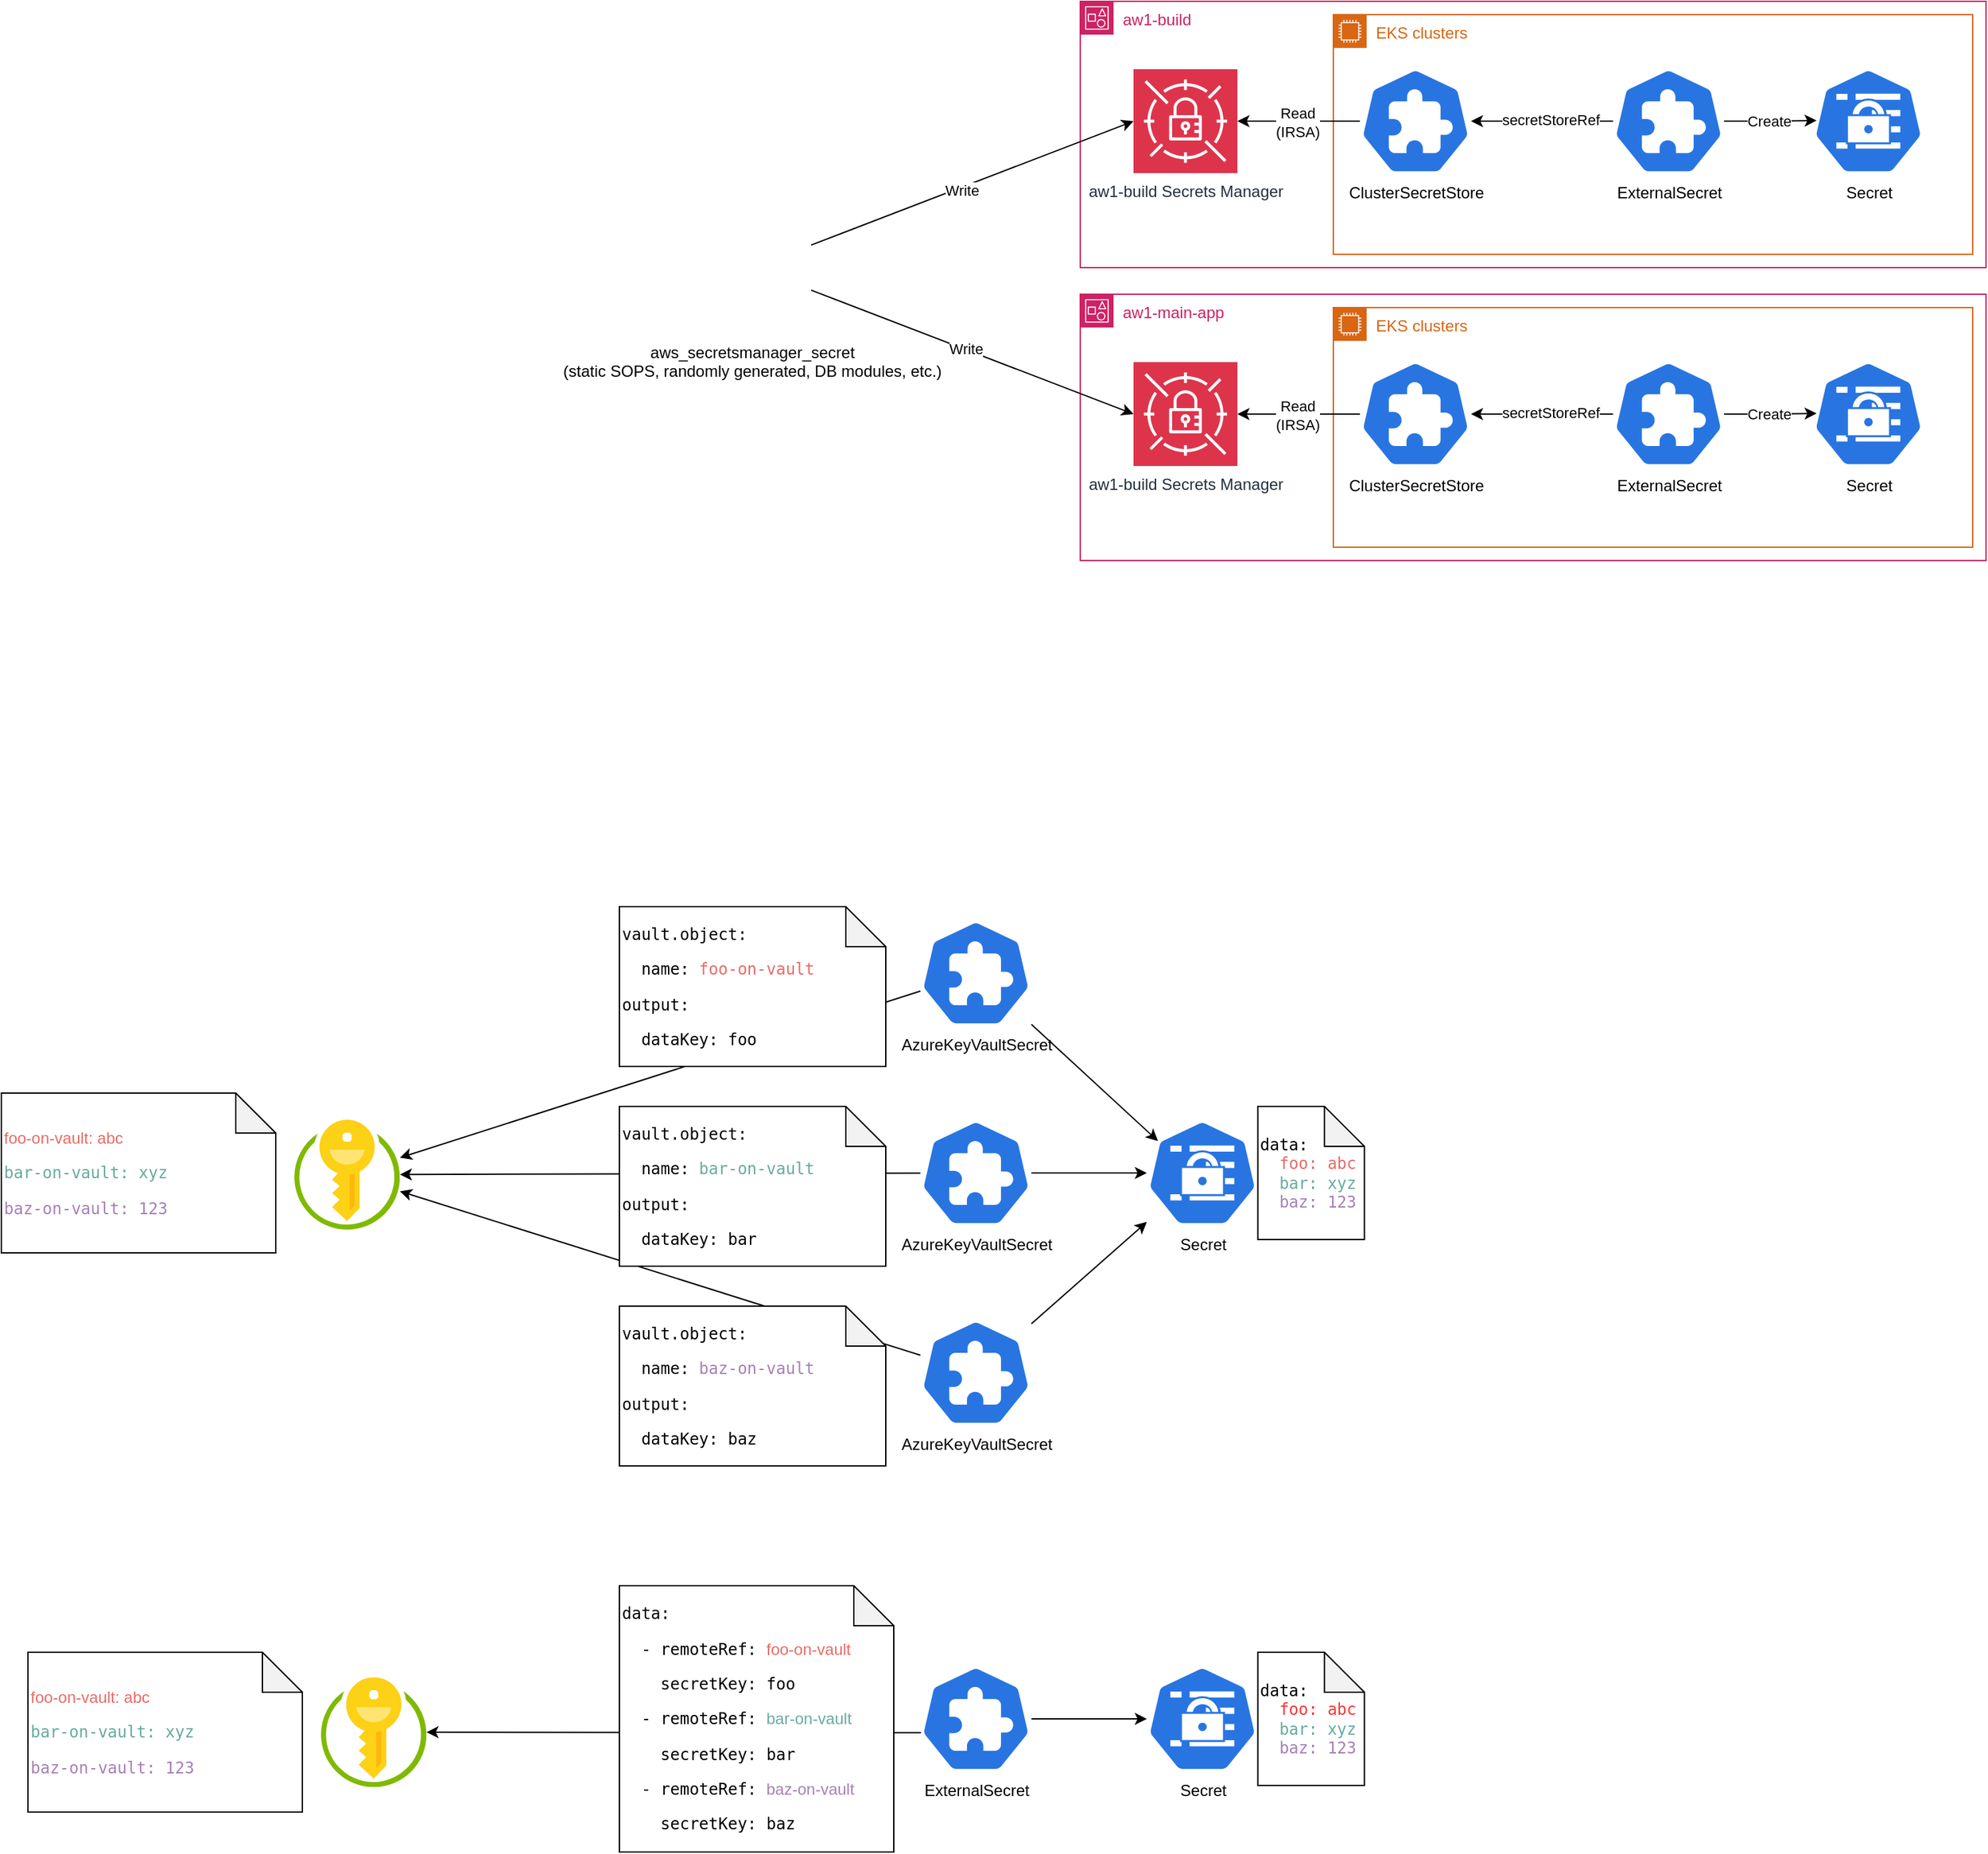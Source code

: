<mxfile version="27.1.6">
  <diagram name="Page-1" id="AttyKVSFYQryVe4-kl-1">
    <mxGraphModel dx="2646" dy="1192" grid="1" gridSize="10" guides="0" tooltips="1" connect="1" arrows="1" fold="1" page="1" pageScale="1" pageWidth="850" pageHeight="1100" math="0" shadow="0">
      <root>
        <mxCell id="0" />
        <mxCell id="1" parent="0" />
        <mxCell id="ozj7rmMxrdjxO9l_UFkY-2" value="aw1-build" style="points=[[0,0],[0.25,0],[0.5,0],[0.75,0],[1,0],[1,0.25],[1,0.5],[1,0.75],[1,1],[0.75,1],[0.5,1],[0.25,1],[0,1],[0,0.75],[0,0.5],[0,0.25]];outlineConnect=0;gradientColor=none;html=1;whiteSpace=wrap;fontSize=12;fontStyle=0;container=1;pointerEvents=0;collapsible=0;recursiveResize=0;shape=mxgraph.aws4.group;grIcon=mxgraph.aws4.group_account;strokeColor=#CD2264;fillColor=none;verticalAlign=top;align=left;spacingLeft=30;fontColor=#CD2264;dashed=0;" vertex="1" parent="1">
          <mxGeometry x="130" y="230" width="680" height="200" as="geometry" />
        </mxCell>
        <mxCell id="ozj7rmMxrdjxO9l_UFkY-1" value="aw1-build Secrets Manager" style="sketch=0;points=[[0,0,0],[0.25,0,0],[0.5,0,0],[0.75,0,0],[1,0,0],[0,1,0],[0.25,1,0],[0.5,1,0],[0.75,1,0],[1,1,0],[0,0.25,0],[0,0.5,0],[0,0.75,0],[1,0.25,0],[1,0.5,0],[1,0.75,0]];outlineConnect=0;fontColor=#232F3E;fillColor=#DD344C;strokeColor=#ffffff;dashed=0;verticalLabelPosition=bottom;verticalAlign=top;align=center;html=1;fontSize=12;fontStyle=0;aspect=fixed;shape=mxgraph.aws4.resourceIcon;resIcon=mxgraph.aws4.secrets_manager;" vertex="1" parent="ozj7rmMxrdjxO9l_UFkY-2">
          <mxGeometry x="40" y="51" width="78" height="78" as="geometry" />
        </mxCell>
        <mxCell id="ozj7rmMxrdjxO9l_UFkY-12" value="EKS clusters" style="points=[[0,0],[0.25,0],[0.5,0],[0.75,0],[1,0],[1,0.25],[1,0.5],[1,0.75],[1,1],[0.75,1],[0.5,1],[0.25,1],[0,1],[0,0.75],[0,0.5],[0,0.25]];outlineConnect=0;gradientColor=none;html=1;whiteSpace=wrap;fontSize=12;fontStyle=0;container=1;pointerEvents=0;collapsible=0;recursiveResize=0;shape=mxgraph.aws4.group;grIcon=mxgraph.aws4.group_ec2_instance_contents;strokeColor=#D86613;fillColor=none;verticalAlign=top;align=left;spacingLeft=30;fontColor=#D86613;dashed=0;" vertex="1" parent="ozj7rmMxrdjxO9l_UFkY-2">
          <mxGeometry x="190" y="10" width="480" height="180" as="geometry" />
        </mxCell>
        <mxCell id="ozj7rmMxrdjxO9l_UFkY-8" value="ExternalSecret" style="aspect=fixed;sketch=0;html=1;dashed=0;whitespace=wrap;verticalLabelPosition=bottom;verticalAlign=top;fillColor=#2875E2;strokeColor=#ffffff;points=[[0.005,0.63,0],[0.1,0.2,0],[0.9,0.2,0],[0.5,0,0],[0.995,0.63,0],[0.72,0.99,0],[0.5,1,0],[0.28,0.99,0]];shape=mxgraph.kubernetes.icon2;prIcon=crd" vertex="1" parent="ozj7rmMxrdjxO9l_UFkY-12">
          <mxGeometry x="210" y="40" width="83.33" height="80" as="geometry" />
        </mxCell>
        <mxCell id="ozj7rmMxrdjxO9l_UFkY-6" value="Secret" style="aspect=fixed;sketch=0;html=1;dashed=0;whitespace=wrap;verticalLabelPosition=bottom;verticalAlign=top;fillColor=#2875E2;strokeColor=#ffffff;points=[[0.005,0.63,0],[0.1,0.2,0],[0.9,0.2,0],[0.5,0,0],[0.995,0.63,0],[0.72,0.99,0],[0.5,1,0],[0.28,0.99,0]];shape=mxgraph.kubernetes.icon2;prIcon=secret" vertex="1" parent="ozj7rmMxrdjxO9l_UFkY-12">
          <mxGeometry x="360" y="40" width="83.33" height="80" as="geometry" />
        </mxCell>
        <mxCell id="ozj7rmMxrdjxO9l_UFkY-25" style="edgeStyle=orthogonalEdgeStyle;rounded=0;orthogonalLoop=1;jettySize=auto;html=1;entryX=0.034;entryY=0.494;entryDx=0;entryDy=0;entryPerimeter=0;" edge="1" parent="ozj7rmMxrdjxO9l_UFkY-12" source="ozj7rmMxrdjxO9l_UFkY-8" target="ozj7rmMxrdjxO9l_UFkY-6">
          <mxGeometry relative="1" as="geometry" />
        </mxCell>
        <mxCell id="ozj7rmMxrdjxO9l_UFkY-26" value="Create" style="edgeLabel;html=1;align=center;verticalAlign=middle;resizable=0;points=[];" vertex="1" connectable="0" parent="ozj7rmMxrdjxO9l_UFkY-25">
          <mxGeometry x="-0.329" y="-1" relative="1" as="geometry">
            <mxPoint x="10" y="-1" as="offset" />
          </mxGeometry>
        </mxCell>
        <mxCell id="ozj7rmMxrdjxO9l_UFkY-7" value="ClusterSecretStore" style="aspect=fixed;sketch=0;html=1;dashed=0;whitespace=wrap;verticalLabelPosition=bottom;verticalAlign=top;fillColor=#2875E2;strokeColor=#ffffff;points=[[0.005,0.63,0],[0.1,0.2,0],[0.9,0.2,0],[0.5,0,0],[0.995,0.63,0],[0.72,0.99,0],[0.5,1,0],[0.28,0.99,0]];shape=mxgraph.kubernetes.icon2;prIcon=crd" vertex="1" parent="ozj7rmMxrdjxO9l_UFkY-2">
          <mxGeometry x="210" y="50" width="83.34" height="80" as="geometry" />
        </mxCell>
        <mxCell id="ozj7rmMxrdjxO9l_UFkY-16" style="edgeStyle=orthogonalEdgeStyle;rounded=0;orthogonalLoop=1;jettySize=auto;html=1;" edge="1" parent="ozj7rmMxrdjxO9l_UFkY-2" source="ozj7rmMxrdjxO9l_UFkY-8" target="ozj7rmMxrdjxO9l_UFkY-7">
          <mxGeometry relative="1" as="geometry" />
        </mxCell>
        <mxCell id="ozj7rmMxrdjxO9l_UFkY-18" value="secretStoreRef" style="edgeLabel;html=1;align=center;verticalAlign=middle;resizable=0;points=[];" vertex="1" connectable="0" parent="ozj7rmMxrdjxO9l_UFkY-16">
          <mxGeometry x="-0.121" y="-1" relative="1" as="geometry">
            <mxPoint as="offset" />
          </mxGeometry>
        </mxCell>
        <mxCell id="ozj7rmMxrdjxO9l_UFkY-27" style="edgeStyle=orthogonalEdgeStyle;rounded=0;orthogonalLoop=1;jettySize=auto;html=1;entryX=1;entryY=0.5;entryDx=0;entryDy=0;entryPerimeter=0;" edge="1" parent="ozj7rmMxrdjxO9l_UFkY-2" source="ozj7rmMxrdjxO9l_UFkY-7" target="ozj7rmMxrdjxO9l_UFkY-1">
          <mxGeometry relative="1" as="geometry" />
        </mxCell>
        <mxCell id="ozj7rmMxrdjxO9l_UFkY-28" value="Read&lt;br&gt;(IRSA)" style="edgeLabel;html=1;align=center;verticalAlign=middle;resizable=0;points=[];" vertex="1" connectable="0" parent="ozj7rmMxrdjxO9l_UFkY-27">
          <mxGeometry x="0.018" y="1" relative="1" as="geometry">
            <mxPoint as="offset" />
          </mxGeometry>
        </mxCell>
        <mxCell id="ozj7rmMxrdjxO9l_UFkY-29" value="aw1-main-app" style="points=[[0,0],[0.25,0],[0.5,0],[0.75,0],[1,0],[1,0.25],[1,0.5],[1,0.75],[1,1],[0.75,1],[0.5,1],[0.25,1],[0,1],[0,0.75],[0,0.5],[0,0.25]];outlineConnect=0;gradientColor=none;html=1;whiteSpace=wrap;fontSize=12;fontStyle=0;container=1;pointerEvents=0;collapsible=0;recursiveResize=0;shape=mxgraph.aws4.group;grIcon=mxgraph.aws4.group_account;strokeColor=#CD2264;fillColor=none;verticalAlign=top;align=left;spacingLeft=30;fontColor=#CD2264;dashed=0;" vertex="1" parent="1">
          <mxGeometry x="130" y="450" width="680" height="200" as="geometry" />
        </mxCell>
        <mxCell id="ozj7rmMxrdjxO9l_UFkY-30" value="aw1-build Secrets Manager" style="sketch=0;points=[[0,0,0],[0.25,0,0],[0.5,0,0],[0.75,0,0],[1,0,0],[0,1,0],[0.25,1,0],[0.5,1,0],[0.75,1,0],[1,1,0],[0,0.25,0],[0,0.5,0],[0,0.75,0],[1,0.25,0],[1,0.5,0],[1,0.75,0]];outlineConnect=0;fontColor=#232F3E;fillColor=#DD344C;strokeColor=#ffffff;dashed=0;verticalLabelPosition=bottom;verticalAlign=top;align=center;html=1;fontSize=12;fontStyle=0;aspect=fixed;shape=mxgraph.aws4.resourceIcon;resIcon=mxgraph.aws4.secrets_manager;" vertex="1" parent="ozj7rmMxrdjxO9l_UFkY-29">
          <mxGeometry x="40" y="51" width="78" height="78" as="geometry" />
        </mxCell>
        <mxCell id="ozj7rmMxrdjxO9l_UFkY-31" value="EKS clusters" style="points=[[0,0],[0.25,0],[0.5,0],[0.75,0],[1,0],[1,0.25],[1,0.5],[1,0.75],[1,1],[0.75,1],[0.5,1],[0.25,1],[0,1],[0,0.75],[0,0.5],[0,0.25]];outlineConnect=0;gradientColor=none;html=1;whiteSpace=wrap;fontSize=12;fontStyle=0;container=1;pointerEvents=0;collapsible=0;recursiveResize=0;shape=mxgraph.aws4.group;grIcon=mxgraph.aws4.group_ec2_instance_contents;strokeColor=#D86613;fillColor=none;verticalAlign=top;align=left;spacingLeft=30;fontColor=#D86613;dashed=0;" vertex="1" parent="ozj7rmMxrdjxO9l_UFkY-29">
          <mxGeometry x="190" y="10" width="480" height="180" as="geometry" />
        </mxCell>
        <mxCell id="ozj7rmMxrdjxO9l_UFkY-32" value="ExternalSecret" style="aspect=fixed;sketch=0;html=1;dashed=0;whitespace=wrap;verticalLabelPosition=bottom;verticalAlign=top;fillColor=#2875E2;strokeColor=#ffffff;points=[[0.005,0.63,0],[0.1,0.2,0],[0.9,0.2,0],[0.5,0,0],[0.995,0.63,0],[0.72,0.99,0],[0.5,1,0],[0.28,0.99,0]];shape=mxgraph.kubernetes.icon2;prIcon=crd" vertex="1" parent="ozj7rmMxrdjxO9l_UFkY-31">
          <mxGeometry x="210" y="40" width="83.33" height="80" as="geometry" />
        </mxCell>
        <mxCell id="ozj7rmMxrdjxO9l_UFkY-33" value="Secret" style="aspect=fixed;sketch=0;html=1;dashed=0;whitespace=wrap;verticalLabelPosition=bottom;verticalAlign=top;fillColor=#2875E2;strokeColor=#ffffff;points=[[0.005,0.63,0],[0.1,0.2,0],[0.9,0.2,0],[0.5,0,0],[0.995,0.63,0],[0.72,0.99,0],[0.5,1,0],[0.28,0.99,0]];shape=mxgraph.kubernetes.icon2;prIcon=secret" vertex="1" parent="ozj7rmMxrdjxO9l_UFkY-31">
          <mxGeometry x="360" y="40" width="83.33" height="80" as="geometry" />
        </mxCell>
        <mxCell id="ozj7rmMxrdjxO9l_UFkY-34" style="edgeStyle=orthogonalEdgeStyle;rounded=0;orthogonalLoop=1;jettySize=auto;html=1;entryX=0.034;entryY=0.494;entryDx=0;entryDy=0;entryPerimeter=0;" edge="1" parent="ozj7rmMxrdjxO9l_UFkY-31" source="ozj7rmMxrdjxO9l_UFkY-32" target="ozj7rmMxrdjxO9l_UFkY-33">
          <mxGeometry relative="1" as="geometry" />
        </mxCell>
        <mxCell id="ozj7rmMxrdjxO9l_UFkY-35" value="Create" style="edgeLabel;html=1;align=center;verticalAlign=middle;resizable=0;points=[];" vertex="1" connectable="0" parent="ozj7rmMxrdjxO9l_UFkY-34">
          <mxGeometry x="-0.329" y="-1" relative="1" as="geometry">
            <mxPoint x="10" y="-1" as="offset" />
          </mxGeometry>
        </mxCell>
        <mxCell id="ozj7rmMxrdjxO9l_UFkY-36" value="ClusterSecretStore" style="aspect=fixed;sketch=0;html=1;dashed=0;whitespace=wrap;verticalLabelPosition=bottom;verticalAlign=top;fillColor=#2875E2;strokeColor=#ffffff;points=[[0.005,0.63,0],[0.1,0.2,0],[0.9,0.2,0],[0.5,0,0],[0.995,0.63,0],[0.72,0.99,0],[0.5,1,0],[0.28,0.99,0]];shape=mxgraph.kubernetes.icon2;prIcon=crd" vertex="1" parent="ozj7rmMxrdjxO9l_UFkY-29">
          <mxGeometry x="210" y="50" width="83.34" height="80" as="geometry" />
        </mxCell>
        <mxCell id="ozj7rmMxrdjxO9l_UFkY-37" style="edgeStyle=orthogonalEdgeStyle;rounded=0;orthogonalLoop=1;jettySize=auto;html=1;" edge="1" parent="ozj7rmMxrdjxO9l_UFkY-29" source="ozj7rmMxrdjxO9l_UFkY-32" target="ozj7rmMxrdjxO9l_UFkY-36">
          <mxGeometry relative="1" as="geometry" />
        </mxCell>
        <mxCell id="ozj7rmMxrdjxO9l_UFkY-38" value="secretStoreRef" style="edgeLabel;html=1;align=center;verticalAlign=middle;resizable=0;points=[];" vertex="1" connectable="0" parent="ozj7rmMxrdjxO9l_UFkY-37">
          <mxGeometry x="-0.121" y="-1" relative="1" as="geometry">
            <mxPoint as="offset" />
          </mxGeometry>
        </mxCell>
        <mxCell id="ozj7rmMxrdjxO9l_UFkY-39" style="edgeStyle=orthogonalEdgeStyle;rounded=0;orthogonalLoop=1;jettySize=auto;html=1;entryX=1;entryY=0.5;entryDx=0;entryDy=0;entryPerimeter=0;" edge="1" parent="ozj7rmMxrdjxO9l_UFkY-29" source="ozj7rmMxrdjxO9l_UFkY-36" target="ozj7rmMxrdjxO9l_UFkY-30">
          <mxGeometry relative="1" as="geometry" />
        </mxCell>
        <mxCell id="ozj7rmMxrdjxO9l_UFkY-40" value="Read&lt;div&gt;(IRSA)&lt;/div&gt;" style="edgeLabel;html=1;align=center;verticalAlign=middle;resizable=0;points=[];" vertex="1" connectable="0" parent="ozj7rmMxrdjxO9l_UFkY-39">
          <mxGeometry x="0.018" y="1" relative="1" as="geometry">
            <mxPoint as="offset" />
          </mxGeometry>
        </mxCell>
        <mxCell id="ozj7rmMxrdjxO9l_UFkY-43" value="aws_secretsmanager_secret&#xa;(static SOPS, randomly generated, DB modules, etc.)" style="shape=image;verticalLabelPosition=bottom;labelBackgroundColor=default;verticalAlign=top;aspect=fixed;imageAspect=0;image=https://raw.githubusercontent.com/gilbarbara/logos/main/logos/terraform-icon.svg;" vertex="1" parent="1">
          <mxGeometry x="-160" y="380" width="87.97" height="100" as="geometry" />
        </mxCell>
        <mxCell id="ozj7rmMxrdjxO9l_UFkY-44" style="rounded=0;orthogonalLoop=1;jettySize=auto;html=1;entryX=0;entryY=0.5;entryDx=0;entryDy=0;entryPerimeter=0;" edge="1" parent="1" source="ozj7rmMxrdjxO9l_UFkY-43" target="ozj7rmMxrdjxO9l_UFkY-1">
          <mxGeometry relative="1" as="geometry" />
        </mxCell>
        <mxCell id="ozj7rmMxrdjxO9l_UFkY-46" value="Write" style="edgeLabel;html=1;align=center;verticalAlign=middle;resizable=0;points=[];" vertex="1" connectable="0" parent="ozj7rmMxrdjxO9l_UFkY-44">
          <mxGeometry x="-0.063" y="-2" relative="1" as="geometry">
            <mxPoint x="-1" as="offset" />
          </mxGeometry>
        </mxCell>
        <mxCell id="ozj7rmMxrdjxO9l_UFkY-45" style="rounded=0;orthogonalLoop=1;jettySize=auto;html=1;entryX=0;entryY=0.5;entryDx=0;entryDy=0;entryPerimeter=0;" edge="1" parent="1" source="ozj7rmMxrdjxO9l_UFkY-43" target="ozj7rmMxrdjxO9l_UFkY-30">
          <mxGeometry relative="1" as="geometry" />
        </mxCell>
        <mxCell id="ozj7rmMxrdjxO9l_UFkY-47" value="Write" style="edgeLabel;html=1;align=center;verticalAlign=middle;resizable=0;points=[];" vertex="1" connectable="0" parent="ozj7rmMxrdjxO9l_UFkY-45">
          <mxGeometry x="-0.045" y="1" relative="1" as="geometry">
            <mxPoint as="offset" />
          </mxGeometry>
        </mxCell>
        <mxCell id="ozj7rmMxrdjxO9l_UFkY-53" value="AzureKeyVaultSecret" style="aspect=fixed;sketch=0;html=1;dashed=0;whitespace=wrap;verticalLabelPosition=bottom;verticalAlign=top;fillColor=#2875E2;strokeColor=#ffffff;points=[[0.005,0.63,0],[0.1,0.2,0],[0.9,0.2,0],[0.5,0,0],[0.995,0.63,0],[0.72,0.99,0],[0.5,1,0],[0.28,0.99,0]];shape=mxgraph.kubernetes.icon2;prIcon=crd" vertex="1" parent="1">
          <mxGeometry x="10" y="920" width="83.33" height="80" as="geometry" />
        </mxCell>
        <mxCell id="ozj7rmMxrdjxO9l_UFkY-58" style="rounded=0;orthogonalLoop=1;jettySize=auto;html=1;" edge="1" parent="1" source="ozj7rmMxrdjxO9l_UFkY-54" target="ozj7rmMxrdjxO9l_UFkY-56">
          <mxGeometry relative="1" as="geometry" />
        </mxCell>
        <mxCell id="ozj7rmMxrdjxO9l_UFkY-54" value="AzureKeyVaultSecret" style="aspect=fixed;sketch=0;html=1;dashed=0;whitespace=wrap;verticalLabelPosition=bottom;verticalAlign=top;fillColor=#2875E2;strokeColor=#ffffff;points=[[0.005,0.63,0],[0.1,0.2,0],[0.9,0.2,0],[0.5,0,0],[0.995,0.63,0],[0.72,0.99,0],[0.5,1,0],[0.28,0.99,0]];shape=mxgraph.kubernetes.icon2;prIcon=crd" vertex="1" parent="1">
          <mxGeometry x="10" y="1070" width="83.33" height="80" as="geometry" />
        </mxCell>
        <mxCell id="ozj7rmMxrdjxO9l_UFkY-59" style="rounded=0;orthogonalLoop=1;jettySize=auto;html=1;" edge="1" parent="1" source="ozj7rmMxrdjxO9l_UFkY-55" target="ozj7rmMxrdjxO9l_UFkY-56">
          <mxGeometry relative="1" as="geometry" />
        </mxCell>
        <mxCell id="ozj7rmMxrdjxO9l_UFkY-55" value="AzureKeyVaultSecret" style="aspect=fixed;sketch=0;html=1;dashed=0;whitespace=wrap;verticalLabelPosition=bottom;verticalAlign=top;fillColor=#2875E2;strokeColor=#ffffff;points=[[0.005,0.63,0],[0.1,0.2,0],[0.9,0.2,0],[0.5,0,0],[0.995,0.63,0],[0.72,0.99,0],[0.5,1,0],[0.28,0.99,0]];shape=mxgraph.kubernetes.icon2;prIcon=crd" vertex="1" parent="1">
          <mxGeometry x="10" y="1220" width="83.33" height="80" as="geometry" />
        </mxCell>
        <mxCell id="ozj7rmMxrdjxO9l_UFkY-56" value="Secret" style="aspect=fixed;sketch=0;html=1;dashed=0;whitespace=wrap;verticalLabelPosition=bottom;verticalAlign=top;fillColor=#2875E2;strokeColor=#ffffff;points=[[0.005,0.63,0],[0.1,0.2,0],[0.9,0.2,0],[0.5,0,0],[0.995,0.63,0],[0.72,0.99,0],[0.5,1,0],[0.28,0.99,0]];shape=mxgraph.kubernetes.icon2;prIcon=secret" vertex="1" parent="1">
          <mxGeometry x="180" y="1070" width="83.33" height="80" as="geometry" />
        </mxCell>
        <mxCell id="ozj7rmMxrdjxO9l_UFkY-57" style="rounded=0;orthogonalLoop=1;jettySize=auto;html=1;entryX=0.1;entryY=0.2;entryDx=0;entryDy=0;entryPerimeter=0;" edge="1" parent="1" source="ozj7rmMxrdjxO9l_UFkY-53" target="ozj7rmMxrdjxO9l_UFkY-56">
          <mxGeometry relative="1" as="geometry" />
        </mxCell>
        <mxCell id="ozj7rmMxrdjxO9l_UFkY-62" value="&lt;pre&gt;data:&lt;br&gt;&amp;nbsp; &lt;font style=&quot;color: rgb(234, 107, 102);&quot;&gt;foo: abc&lt;/font&gt;&lt;br&gt;&lt;font style=&quot;color: rgb(103, 171, 159);&quot;&gt;&amp;nbsp; bar: xyz&lt;br&gt;&lt;/font&gt;&lt;font style=&quot;color: rgb(166, 128, 184);&quot;&gt;&amp;nbsp; baz: 123&lt;/font&gt;&lt;/pre&gt;" style="shape=note;whiteSpace=wrap;html=1;backgroundOutline=1;darkOpacity=0.05;align=left;" vertex="1" parent="1">
          <mxGeometry x="263.33" y="1060" width="80" height="100" as="geometry" />
        </mxCell>
        <mxCell id="ozj7rmMxrdjxO9l_UFkY-70" value="" style="image;sketch=0;aspect=fixed;html=1;points=[];align=center;fontSize=12;image=img/lib/mscae/Key_Vaults.svg;" vertex="1" parent="1">
          <mxGeometry x="-460" y="1070" width="79.2" height="82.5" as="geometry" />
        </mxCell>
        <mxCell id="ozj7rmMxrdjxO9l_UFkY-71" value="&lt;pre&gt;&lt;span style=&quot;color: light-dark(rgb(234, 107, 102), rgb(208, 99, 95)); background-color: transparent; font-family: Helvetica; white-space: normal;&quot;&gt;foo-on-vault: abc&lt;/span&gt;&lt;/pre&gt;&lt;pre&gt;&lt;font style=&quot;color: rgb(103, 171, 159);&quot;&gt;bar-on-vault: xyz&lt;/font&gt;&lt;/pre&gt;&lt;pre&gt;&lt;font style=&quot;color: rgb(166, 128, 184);&quot;&gt;baz-on-vault: 123&lt;/font&gt;&lt;/pre&gt;" style="shape=note;whiteSpace=wrap;html=1;backgroundOutline=1;darkOpacity=0.05;align=left;" vertex="1" parent="1">
          <mxGeometry x="-680" y="1050" width="206.01" height="120" as="geometry" />
        </mxCell>
        <mxCell id="ozj7rmMxrdjxO9l_UFkY-75" style="rounded=0;orthogonalLoop=1;jettySize=auto;html=1;" edge="1" parent="1" source="ozj7rmMxrdjxO9l_UFkY-53" target="ozj7rmMxrdjxO9l_UFkY-70">
          <mxGeometry relative="1" as="geometry" />
        </mxCell>
        <mxCell id="ozj7rmMxrdjxO9l_UFkY-76" style="rounded=0;orthogonalLoop=1;jettySize=auto;html=1;" edge="1" parent="1" source="ozj7rmMxrdjxO9l_UFkY-54" target="ozj7rmMxrdjxO9l_UFkY-70">
          <mxGeometry relative="1" as="geometry" />
        </mxCell>
        <mxCell id="ozj7rmMxrdjxO9l_UFkY-77" style="rounded=0;orthogonalLoop=1;jettySize=auto;html=1;" edge="1" parent="1" source="ozj7rmMxrdjxO9l_UFkY-55" target="ozj7rmMxrdjxO9l_UFkY-70">
          <mxGeometry relative="1" as="geometry" />
        </mxCell>
        <mxCell id="ozj7rmMxrdjxO9l_UFkY-67" value="&lt;pre&gt;vault.object:&lt;/pre&gt;&lt;pre&gt;  name: &lt;font style=&quot;color: rgb(234, 107, 102);&quot;&gt;foo-on-vault&lt;/font&gt;&lt;/pre&gt;&lt;pre&gt;output:&lt;/pre&gt;&lt;pre&gt;  dataKey: foo&lt;/pre&gt;" style="shape=note;whiteSpace=wrap;html=1;backgroundOutline=1;darkOpacity=0.05;align=left;" vertex="1" parent="1">
          <mxGeometry x="-216.01" y="910" width="200" height="120" as="geometry" />
        </mxCell>
        <mxCell id="ozj7rmMxrdjxO9l_UFkY-68" value="&lt;pre&gt;vault.object:&lt;/pre&gt;&lt;pre&gt;  name: &lt;font style=&quot;color: rgb(103, 171, 159);&quot;&gt;bar-on-vault&lt;/font&gt;&lt;/pre&gt;&lt;pre&gt;output:&lt;/pre&gt;&lt;pre&gt;  dataKey: bar&lt;/pre&gt;" style="shape=note;whiteSpace=wrap;html=1;backgroundOutline=1;darkOpacity=0.05;align=left;" vertex="1" parent="1">
          <mxGeometry x="-216.01" y="1060" width="200" height="120" as="geometry" />
        </mxCell>
        <mxCell id="ozj7rmMxrdjxO9l_UFkY-69" value="&lt;pre&gt;vault.object:&lt;/pre&gt;&lt;pre&gt;  name: &lt;font style=&quot;color: rgb(166, 128, 184);&quot;&gt;baz-on-vault&lt;/font&gt;&lt;/pre&gt;&lt;pre&gt;output:&lt;/pre&gt;&lt;pre&gt;  dataKey: baz&lt;/pre&gt;" style="shape=note;whiteSpace=wrap;html=1;backgroundOutline=1;darkOpacity=0.05;align=left;" vertex="1" parent="1">
          <mxGeometry x="-216.01" y="1210" width="200" height="120" as="geometry" />
        </mxCell>
        <mxCell id="ozj7rmMxrdjxO9l_UFkY-83" style="edgeStyle=orthogonalEdgeStyle;rounded=0;orthogonalLoop=1;jettySize=auto;html=1;" edge="1" parent="1" source="ozj7rmMxrdjxO9l_UFkY-84" target="ozj7rmMxrdjxO9l_UFkY-85">
          <mxGeometry relative="1" as="geometry" />
        </mxCell>
        <mxCell id="ozj7rmMxrdjxO9l_UFkY-84" value="ExternalSecret" style="aspect=fixed;sketch=0;html=1;dashed=0;whitespace=wrap;verticalLabelPosition=bottom;verticalAlign=top;fillColor=#2875E2;strokeColor=#ffffff;points=[[0.005,0.63,0],[0.1,0.2,0],[0.9,0.2,0],[0.5,0,0],[0.995,0.63,0],[0.72,0.99,0],[0.5,1,0],[0.28,0.99,0]];shape=mxgraph.kubernetes.icon2;prIcon=crd" vertex="1" parent="1">
          <mxGeometry x="10" y="1480" width="83.33" height="80" as="geometry" />
        </mxCell>
        <mxCell id="ozj7rmMxrdjxO9l_UFkY-85" value="Secret" style="aspect=fixed;sketch=0;html=1;dashed=0;whitespace=wrap;verticalLabelPosition=bottom;verticalAlign=top;fillColor=#2875E2;strokeColor=#ffffff;points=[[0.005,0.63,0],[0.1,0.2,0],[0.9,0.2,0],[0.5,0,0],[0.995,0.63,0],[0.72,0.99,0],[0.5,1,0],[0.28,0.99,0]];shape=mxgraph.kubernetes.icon2;prIcon=secret" vertex="1" parent="1">
          <mxGeometry x="180" y="1480" width="83.33" height="80" as="geometry" />
        </mxCell>
        <mxCell id="ozj7rmMxrdjxO9l_UFkY-93" value="&lt;pre&gt;data:&lt;br&gt;&lt;font style=&quot;color: rgb(234, 107, 102);&quot;&gt;&amp;nbsp; &lt;font style=&quot;color: rgb(255, 51, 51);&quot;&gt;foo: abc&lt;/font&gt;&lt;br&gt;&lt;/font&gt;&lt;font style=&quot;color: rgb(103, 171, 159);&quot;&gt;&amp;nbsp; bar: xyz&lt;br&gt;&lt;/font&gt;&lt;font style=&quot;color: rgb(166, 128, 184);&quot;&gt;&amp;nbsp; baz: 123&lt;/font&gt;&lt;/pre&gt;" style="shape=note;whiteSpace=wrap;html=1;backgroundOutline=1;darkOpacity=0.05;align=left;" vertex="1" parent="1">
          <mxGeometry x="263.33" y="1470" width="80" height="100" as="geometry" />
        </mxCell>
        <mxCell id="ozj7rmMxrdjxO9l_UFkY-95" value="" style="image;sketch=0;aspect=fixed;html=1;points=[];align=center;fontSize=12;image=img/lib/mscae/Key_Vaults.svg;" vertex="1" parent="1">
          <mxGeometry x="-440" y="1488.75" width="79.2" height="82.5" as="geometry" />
        </mxCell>
        <mxCell id="ozj7rmMxrdjxO9l_UFkY-96" value="&lt;pre&gt;&lt;span style=&quot;color: light-dark(rgb(234, 107, 102), rgb(208, 99, 95)); background-color: transparent; font-family: Helvetica; white-space: normal;&quot;&gt;foo-on-vault: abc&lt;/span&gt;&lt;/pre&gt;&lt;pre&gt;&lt;font style=&quot;color: rgb(103, 171, 159);&quot;&gt;bar-on-vault: xyz&lt;/font&gt;&lt;/pre&gt;&lt;pre&gt;&lt;font style=&quot;color: rgb(166, 128, 184);&quot;&gt;baz-on-vault: 123&lt;/font&gt;&lt;/pre&gt;" style="shape=note;whiteSpace=wrap;html=1;backgroundOutline=1;darkOpacity=0.05;align=left;" vertex="1" parent="1">
          <mxGeometry x="-660" y="1470" width="206.01" height="120" as="geometry" />
        </mxCell>
        <mxCell id="ozj7rmMxrdjxO9l_UFkY-97" style="rounded=0;orthogonalLoop=1;jettySize=auto;html=1;exitX=0.005;exitY=0.63;exitDx=0;exitDy=0;exitPerimeter=0;" edge="1" parent="1" source="ozj7rmMxrdjxO9l_UFkY-84" target="ozj7rmMxrdjxO9l_UFkY-95">
          <mxGeometry relative="1" as="geometry" />
        </mxCell>
        <mxCell id="ozj7rmMxrdjxO9l_UFkY-101" value="&lt;pre&gt;data:&lt;/pre&gt;&lt;pre&gt;  - remoteRef: &lt;font style=&quot;background-color: transparent; font-family: Helvetica; white-space: normal; color: rgb(234, 107, 102);&quot;&gt;foo-on-vault&lt;/font&gt;&lt;/pre&gt;&lt;pre&gt;    secretKey: foo&lt;/pre&gt;&lt;pre&gt;  - remoteRef: &lt;font style=&quot;background-color: transparent; font-family: Helvetica; white-space: normal; color: rgb(103, 171, 159);&quot;&gt;bar-on-vault&lt;/font&gt;&lt;/pre&gt;&lt;pre&gt;    secretKey: bar&lt;/pre&gt;&lt;pre&gt;  - remoteRef: &lt;font style=&quot;background-color: transparent; font-family: Helvetica; white-space: normal; color: rgb(166, 128, 184);&quot;&gt;baz-on-vault&lt;/font&gt;&lt;/pre&gt;&lt;pre&gt;    secretKey: baz&lt;/pre&gt;" style="shape=note;whiteSpace=wrap;html=1;backgroundOutline=1;darkOpacity=0.05;align=left;" vertex="1" parent="1">
          <mxGeometry x="-216.01" y="1420" width="206.01" height="200" as="geometry" />
        </mxCell>
      </root>
    </mxGraphModel>
  </diagram>
</mxfile>
